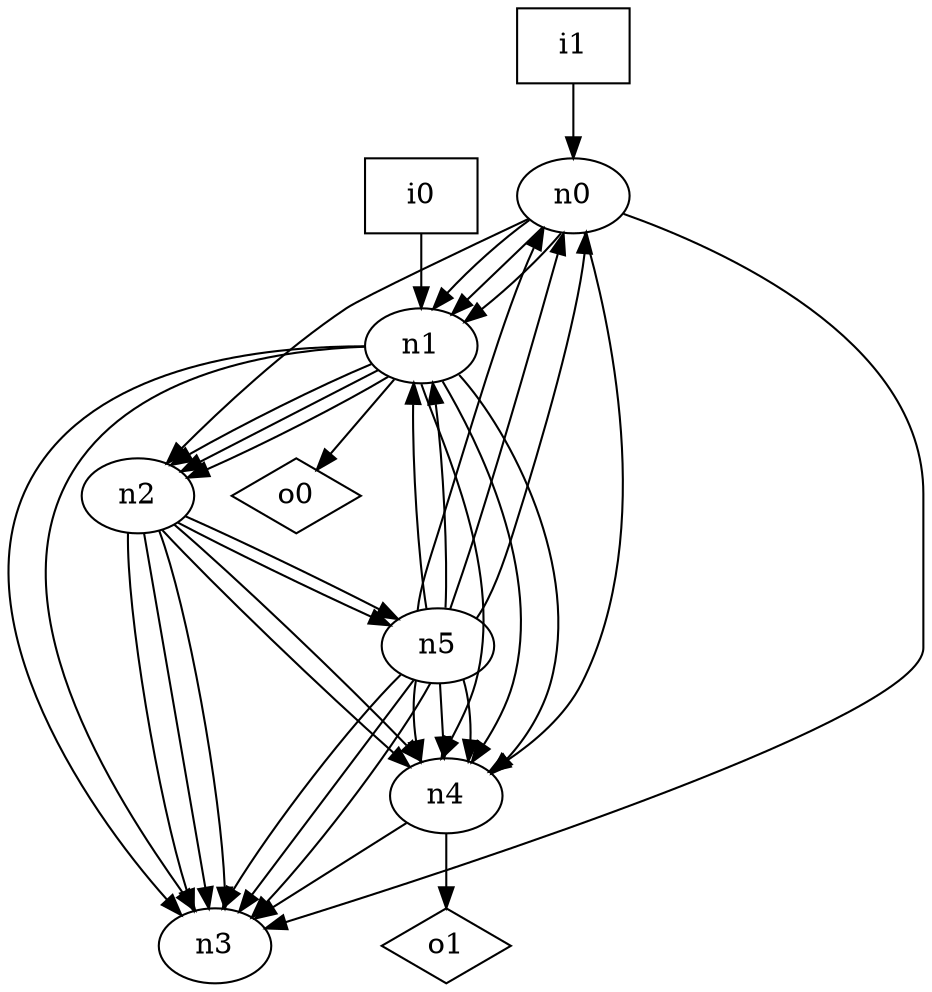 digraph G {
n0 [label="n0"];
n1 [label="n1"];
n2 [label="n2"];
n3 [label="n3"];
n4 [label="n4"];
n5 [label="n5"];
n6 [label="i0",shape="box"];
n7 [label="i1",shape="box"];
n8 [label="o0",shape="diamond"];
n9 [label="o1",shape="diamond"];
n0 -> n1
n0 -> n1
n0 -> n1
n0 -> n2
n0 -> n3
n0 -> n4
n1 -> n2
n1 -> n2
n1 -> n2
n1 -> n3
n1 -> n3
n1 -> n4
n1 -> n4
n1 -> n4
n1 -> n8
n2 -> n3
n2 -> n3
n2 -> n3
n2 -> n4
n2 -> n4
n2 -> n5
n2 -> n5
n4 -> n3
n4 -> n9
n5 -> n0
n5 -> n0
n5 -> n0
n5 -> n1
n5 -> n1
n5 -> n3
n5 -> n3
n5 -> n3
n5 -> n4
n5 -> n4
n5 -> n4
n6 -> n1
n7 -> n0
}